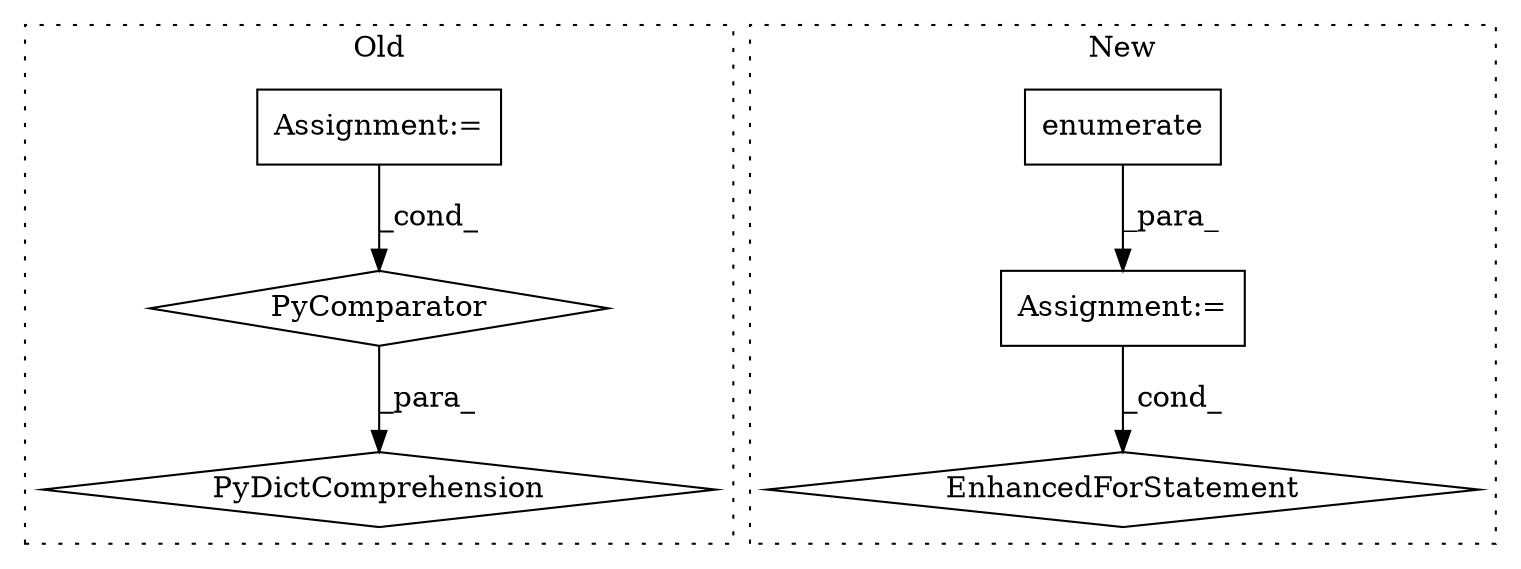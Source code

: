 digraph G {
subgraph cluster0 {
1 [label="PyDictComprehension" a="110" s="8781" l="121" shape="diamond"];
3 [label="PyComparator" a="113" s="8865" l="29" shape="diamond"];
4 [label="Assignment:=" a="7" s="8865" l="29" shape="box"];
label = "Old";
style="dotted";
}
subgraph cluster1 {
2 [label="enumerate" a="32" s="9985,10015" l="10,1" shape="box"];
5 [label="Assignment:=" a="7" s="9869,10016" l="105,2" shape="box"];
6 [label="EnhancedForStatement" a="70" s="9869,10016" l="105,2" shape="diamond"];
label = "New";
style="dotted";
}
2 -> 5 [label="_para_"];
3 -> 1 [label="_para_"];
4 -> 3 [label="_cond_"];
5 -> 6 [label="_cond_"];
}